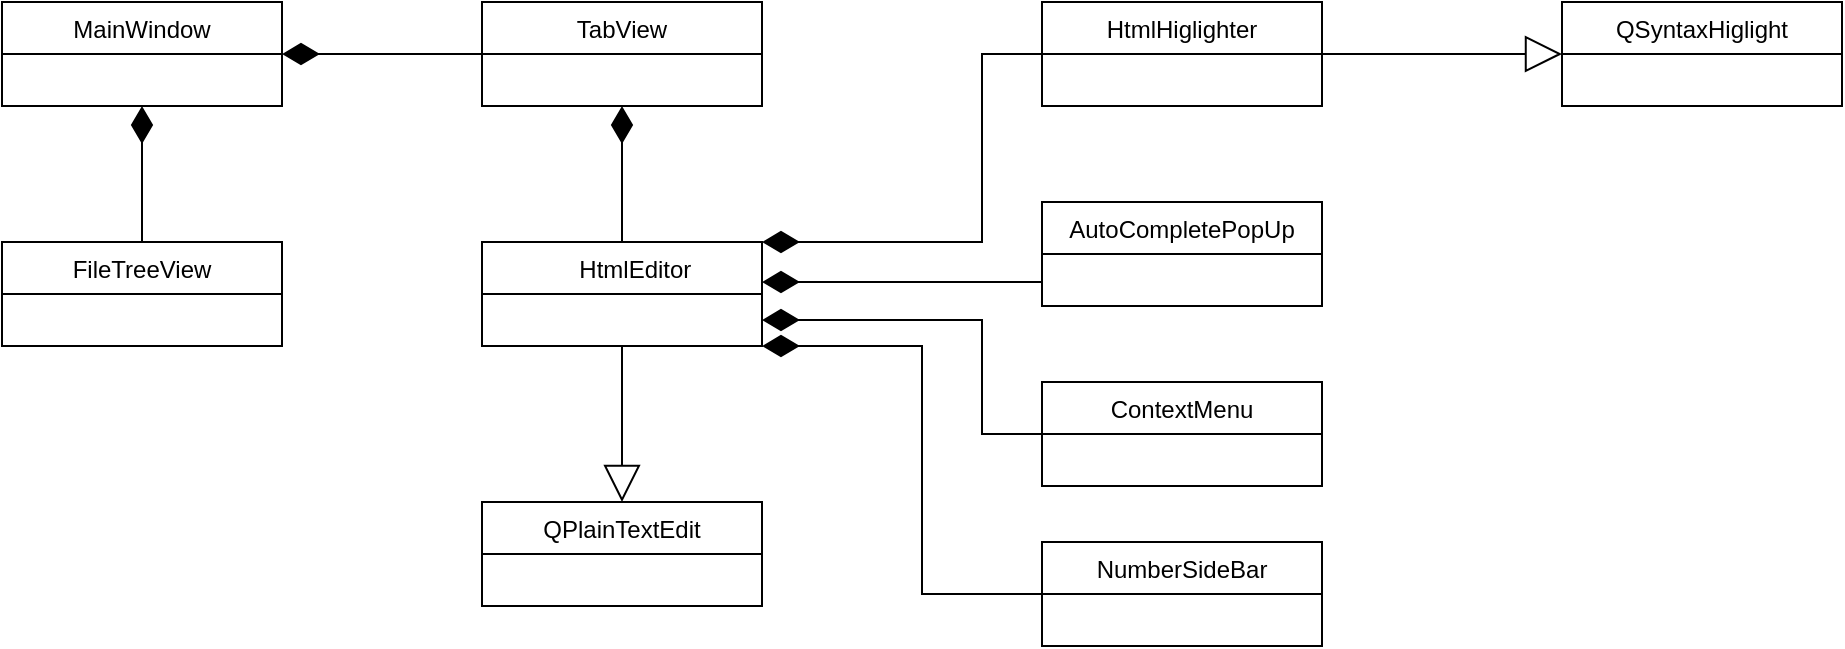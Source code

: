 <mxfile version="20.5.1" type="device"><diagram id="D8Za27Ml5eT2I-WkEJcY" name="Page-1"><mxGraphModel dx="896" dy="433" grid="1" gridSize="10" guides="1" tooltips="1" connect="1" arrows="1" fold="1" page="1" pageScale="1" pageWidth="850" pageHeight="1100" math="0" shadow="0"><root><mxCell id="0"/><mxCell id="1" parent="0"/><mxCell id="S02NRvbDo3MW2p1H2lP1-1" value="MainWindow" style="swimlane;fontStyle=0;childLayout=stackLayout;horizontal=1;startSize=26;fillColor=none;horizontalStack=0;resizeParent=1;resizeParentMax=0;resizeLast=0;collapsible=1;marginBottom=0;" vertex="1" parent="1"><mxGeometry x="30" y="30" width="140" height="52" as="geometry"><mxRectangle x="30" y="30" width="110" height="30" as="alternateBounds"/></mxGeometry></mxCell><mxCell id="S02NRvbDo3MW2p1H2lP1-5" value="FileTreeView" style="swimlane;fontStyle=0;childLayout=stackLayout;horizontal=1;startSize=26;fillColor=none;horizontalStack=0;resizeParent=1;resizeParentMax=0;resizeLast=0;collapsible=1;marginBottom=0;" vertex="1" parent="1"><mxGeometry x="30" y="150" width="140" height="52" as="geometry"/></mxCell><mxCell id="S02NRvbDo3MW2p1H2lP1-9" value="" style="endArrow=diamondThin;endFill=1;endSize=16;html=1;rounded=0;exitX=0.5;exitY=0;exitDx=0;exitDy=0;entryX=0.5;entryY=1;entryDx=0;entryDy=0;" edge="1" parent="1" source="S02NRvbDo3MW2p1H2lP1-5" target="S02NRvbDo3MW2p1H2lP1-1"><mxGeometry width="160" relative="1" as="geometry"><mxPoint x="210" y="160" as="sourcePoint"/><mxPoint x="370" y="160" as="targetPoint"/></mxGeometry></mxCell><mxCell id="S02NRvbDo3MW2p1H2lP1-10" value="TabView" style="swimlane;fontStyle=0;childLayout=stackLayout;horizontal=1;startSize=26;fillColor=none;horizontalStack=0;resizeParent=1;resizeParentMax=0;resizeLast=0;collapsible=1;marginBottom=0;" vertex="1" parent="1"><mxGeometry x="270" y="30" width="140" height="52" as="geometry"/></mxCell><mxCell id="S02NRvbDo3MW2p1H2lP1-14" value="" style="endArrow=diamondThin;endFill=1;endSize=16;html=1;rounded=0;exitX=0;exitY=0.5;exitDx=0;exitDy=0;entryX=1;entryY=0.5;entryDx=0;entryDy=0;" edge="1" parent="1" source="S02NRvbDo3MW2p1H2lP1-10" target="S02NRvbDo3MW2p1H2lP1-1"><mxGeometry width="160" relative="1" as="geometry"><mxPoint x="260" y="190" as="sourcePoint"/><mxPoint x="420" y="190" as="targetPoint"/></mxGeometry></mxCell><mxCell id="S02NRvbDo3MW2p1H2lP1-19" value="    HtmlEditor" style="swimlane;fontStyle=0;childLayout=stackLayout;horizontal=1;startSize=26;fillColor=none;horizontalStack=0;resizeParent=1;resizeParentMax=0;resizeLast=0;collapsible=1;marginBottom=0;align=center;" vertex="1" parent="1"><mxGeometry x="270" y="150" width="140" height="52" as="geometry"/></mxCell><mxCell id="S02NRvbDo3MW2p1H2lP1-23" value="" style="endArrow=diamondThin;endFill=1;endSize=16;html=1;rounded=0;entryX=0.5;entryY=1;entryDx=0;entryDy=0;exitX=0.5;exitY=0;exitDx=0;exitDy=0;" edge="1" parent="1" source="S02NRvbDo3MW2p1H2lP1-19" target="S02NRvbDo3MW2p1H2lP1-10"><mxGeometry width="160" relative="1" as="geometry"><mxPoint x="230" y="160" as="sourcePoint"/><mxPoint x="390" y="160" as="targetPoint"/></mxGeometry></mxCell><mxCell id="S02NRvbDo3MW2p1H2lP1-28" style="edgeStyle=orthogonalEdgeStyle;rounded=0;orthogonalLoop=1;jettySize=auto;html=1;entryX=0.5;entryY=1;entryDx=0;entryDy=0;endArrow=none;endFill=0;endSize=16;startArrow=block;startFill=0;startSize=16;" edge="1" parent="1" source="S02NRvbDo3MW2p1H2lP1-24" target="S02NRvbDo3MW2p1H2lP1-19"><mxGeometry relative="1" as="geometry"/></mxCell><mxCell id="S02NRvbDo3MW2p1H2lP1-24" value="QPlainTextEdit" style="swimlane;fontStyle=0;childLayout=stackLayout;horizontal=1;startSize=26;fillColor=none;horizontalStack=0;resizeParent=1;resizeParentMax=0;resizeLast=0;collapsible=1;marginBottom=0;" vertex="1" parent="1"><mxGeometry x="270" y="280" width="140" height="52" as="geometry"/></mxCell><mxCell id="S02NRvbDo3MW2p1H2lP1-33" style="edgeStyle=orthogonalEdgeStyle;rounded=0;orthogonalLoop=1;jettySize=auto;html=1;entryX=1;entryY=0;entryDx=0;entryDy=0;startArrow=none;startFill=0;endArrow=diamondThin;endFill=1;endSize=16;" edge="1" parent="1" source="S02NRvbDo3MW2p1H2lP1-29" target="S02NRvbDo3MW2p1H2lP1-19"><mxGeometry relative="1" as="geometry"><Array as="points"><mxPoint x="520" y="56"/><mxPoint x="520" y="150"/></Array></mxGeometry></mxCell><mxCell id="S02NRvbDo3MW2p1H2lP1-38" style="edgeStyle=orthogonalEdgeStyle;rounded=0;orthogonalLoop=1;jettySize=auto;html=1;entryX=0;entryY=0.5;entryDx=0;entryDy=0;startArrow=none;startFill=0;endArrow=block;endFill=0;endSize=16;" edge="1" parent="1" source="S02NRvbDo3MW2p1H2lP1-29" target="S02NRvbDo3MW2p1H2lP1-34"><mxGeometry relative="1" as="geometry"/></mxCell><mxCell id="S02NRvbDo3MW2p1H2lP1-29" value="HtmlHiglighter" style="swimlane;fontStyle=0;childLayout=stackLayout;horizontal=1;startSize=26;fillColor=none;horizontalStack=0;resizeParent=1;resizeParentMax=0;resizeLast=0;collapsible=1;marginBottom=0;" vertex="1" parent="1"><mxGeometry x="550" y="30" width="140" height="52" as="geometry"/></mxCell><mxCell id="S02NRvbDo3MW2p1H2lP1-34" value="QSyntaxHiglight" style="swimlane;fontStyle=0;childLayout=stackLayout;horizontal=1;startSize=26;fillColor=none;horizontalStack=0;resizeParent=1;resizeParentMax=0;resizeLast=0;collapsible=1;marginBottom=0;" vertex="1" parent="1"><mxGeometry x="810" y="30" width="140" height="52" as="geometry"/></mxCell><mxCell id="S02NRvbDo3MW2p1H2lP1-43" style="edgeStyle=orthogonalEdgeStyle;rounded=0;orthogonalLoop=1;jettySize=auto;html=1;startArrow=none;startFill=0;endArrow=diamondThin;endFill=1;startSize=16;endSize=16;" edge="1" parent="1" source="S02NRvbDo3MW2p1H2lP1-39"><mxGeometry relative="1" as="geometry"><mxPoint x="410" y="170" as="targetPoint"/><Array as="points"><mxPoint x="410" y="170"/></Array></mxGeometry></mxCell><mxCell id="S02NRvbDo3MW2p1H2lP1-39" value="AutoCompletePopUp" style="swimlane;fontStyle=0;childLayout=stackLayout;horizontal=1;startSize=26;fillColor=none;horizontalStack=0;resizeParent=1;resizeParentMax=0;resizeLast=0;collapsible=1;marginBottom=0;" vertex="1" parent="1"><mxGeometry x="550" y="130" width="140" height="52" as="geometry"/></mxCell><mxCell id="S02NRvbDo3MW2p1H2lP1-48" style="edgeStyle=orthogonalEdgeStyle;rounded=0;orthogonalLoop=1;jettySize=auto;html=1;exitX=0;exitY=0.5;exitDx=0;exitDy=0;entryX=1;entryY=0.75;entryDx=0;entryDy=0;startArrow=none;startFill=0;endArrow=diamondThin;endFill=1;startSize=16;endSize=16;" edge="1" parent="1" source="S02NRvbDo3MW2p1H2lP1-44" target="S02NRvbDo3MW2p1H2lP1-19"><mxGeometry relative="1" as="geometry"><Array as="points"><mxPoint x="520" y="246"/><mxPoint x="520" y="189"/></Array></mxGeometry></mxCell><mxCell id="S02NRvbDo3MW2p1H2lP1-44" value="ContextMenu" style="swimlane;fontStyle=0;childLayout=stackLayout;horizontal=1;startSize=26;fillColor=none;horizontalStack=0;resizeParent=1;resizeParentMax=0;resizeLast=0;collapsible=1;marginBottom=0;" vertex="1" parent="1"><mxGeometry x="550" y="220" width="140" height="52" as="geometry"/></mxCell><mxCell id="S02NRvbDo3MW2p1H2lP1-53" style="edgeStyle=orthogonalEdgeStyle;rounded=0;orthogonalLoop=1;jettySize=auto;html=1;entryX=1;entryY=1;entryDx=0;entryDy=0;startArrow=none;startFill=0;endArrow=diamondThin;endFill=1;startSize=16;endSize=16;" edge="1" parent="1" source="S02NRvbDo3MW2p1H2lP1-49" target="S02NRvbDo3MW2p1H2lP1-19"><mxGeometry relative="1" as="geometry"><Array as="points"><mxPoint x="490" y="326"/><mxPoint x="490" y="202"/></Array></mxGeometry></mxCell><mxCell id="S02NRvbDo3MW2p1H2lP1-49" value="NumberSideBar" style="swimlane;fontStyle=0;childLayout=stackLayout;horizontal=1;startSize=26;fillColor=none;horizontalStack=0;resizeParent=1;resizeParentMax=0;resizeLast=0;collapsible=1;marginBottom=0;" vertex="1" parent="1"><mxGeometry x="550" y="300" width="140" height="52" as="geometry"/></mxCell></root></mxGraphModel></diagram></mxfile>